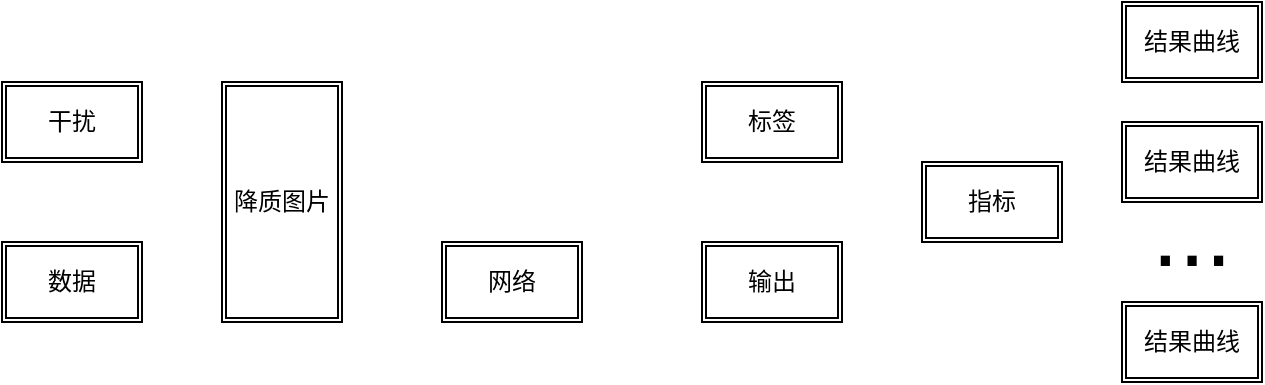 <mxfile version="15.4.1" type="github" pages="2">
  <diagram id="xktnysNyg5yojeHXHqyt" name="Page-1">
    <mxGraphModel dx="782" dy="625" grid="1" gridSize="10" guides="1" tooltips="1" connect="1" arrows="1" fold="1" page="1" pageScale="1" pageWidth="850" pageHeight="1100" math="0" shadow="0">
      <root>
        <mxCell id="0" />
        <mxCell id="1" parent="0" />
        <mxCell id="a9GYUkLsl5Jy0TmvEIVI-1" value="数据" style="shape=ext;double=1;rounded=0;whiteSpace=wrap;html=1;" vertex="1" parent="1">
          <mxGeometry x="90" y="240" width="70" height="40" as="geometry" />
        </mxCell>
        <mxCell id="a9GYUkLsl5Jy0TmvEIVI-2" value="网络" style="shape=ext;double=1;rounded=0;whiteSpace=wrap;html=1;" vertex="1" parent="1">
          <mxGeometry x="310" y="240" width="70" height="40" as="geometry" />
        </mxCell>
        <mxCell id="a9GYUkLsl5Jy0TmvEIVI-3" value="输出" style="shape=ext;double=1;rounded=0;whiteSpace=wrap;html=1;" vertex="1" parent="1">
          <mxGeometry x="440" y="240" width="70" height="40" as="geometry" />
        </mxCell>
        <mxCell id="a9GYUkLsl5Jy0TmvEIVI-4" value="标签" style="shape=ext;double=1;rounded=0;whiteSpace=wrap;html=1;" vertex="1" parent="1">
          <mxGeometry x="440" y="160" width="70" height="40" as="geometry" />
        </mxCell>
        <mxCell id="a9GYUkLsl5Jy0TmvEIVI-5" value="指标" style="shape=ext;double=1;rounded=0;whiteSpace=wrap;html=1;" vertex="1" parent="1">
          <mxGeometry x="550" y="200" width="70" height="40" as="geometry" />
        </mxCell>
        <mxCell id="a9GYUkLsl5Jy0TmvEIVI-6" value="干扰" style="shape=ext;double=1;rounded=0;whiteSpace=wrap;html=1;" vertex="1" parent="1">
          <mxGeometry x="90" y="160" width="70" height="40" as="geometry" />
        </mxCell>
        <mxCell id="a9GYUkLsl5Jy0TmvEIVI-8" value="降质图片" style="shape=ext;double=1;rounded=0;whiteSpace=wrap;html=1;" vertex="1" parent="1">
          <mxGeometry x="200" y="160" width="60" height="120" as="geometry" />
        </mxCell>
        <mxCell id="a9GYUkLsl5Jy0TmvEIVI-10" value="结果曲线" style="shape=ext;double=1;rounded=0;whiteSpace=wrap;html=1;" vertex="1" parent="1">
          <mxGeometry x="650" y="120" width="70" height="40" as="geometry" />
        </mxCell>
        <mxCell id="a9GYUkLsl5Jy0TmvEIVI-12" value="结果曲线" style="shape=ext;double=1;rounded=0;whiteSpace=wrap;html=1;" vertex="1" parent="1">
          <mxGeometry x="650" y="180" width="70" height="40" as="geometry" />
        </mxCell>
        <mxCell id="a9GYUkLsl5Jy0TmvEIVI-13" value="结果曲线" style="shape=ext;double=1;rounded=0;whiteSpace=wrap;html=1;" vertex="1" parent="1">
          <mxGeometry x="650" y="270" width="70" height="40" as="geometry" />
        </mxCell>
        <mxCell id="a9GYUkLsl5Jy0TmvEIVI-21" value="&lt;font style=&quot;font-size: 48px&quot;&gt;...&lt;/font&gt;" style="text;html=1;strokeColor=none;fillColor=none;align=center;verticalAlign=middle;whiteSpace=wrap;rounded=0;" vertex="1" parent="1">
          <mxGeometry x="655" y="220" width="60" height="30" as="geometry" />
        </mxCell>
      </root>
    </mxGraphModel>
  </diagram>
  <diagram id="oMCBJD11H9a38EzsJZl_" name="Page-2">
    <mxGraphModel dx="782" dy="625" grid="1" gridSize="10" guides="1" tooltips="1" connect="1" arrows="1" fold="1" page="1" pageScale="1" pageWidth="850" pageHeight="1100" math="0" shadow="0">
      <root>
        <mxCell id="U_W842l8lAIobfiXpHmZ-0" />
        <mxCell id="U_W842l8lAIobfiXpHmZ-1" parent="U_W842l8lAIobfiXpHmZ-0" />
        <mxCell id="U_W842l8lAIobfiXpHmZ-2" value="数据" style="shape=ext;double=1;rounded=0;whiteSpace=wrap;html=1;" vertex="1" parent="U_W842l8lAIobfiXpHmZ-1">
          <mxGeometry x="50" y="200" width="70" height="40" as="geometry" />
        </mxCell>
        <mxCell id="U_W842l8lAIobfiXpHmZ-4" value="网络" style="shape=ext;double=1;rounded=0;whiteSpace=wrap;html=1;" vertex="1" parent="U_W842l8lAIobfiXpHmZ-1">
          <mxGeometry x="180" y="200" width="70" height="40" as="geometry" />
        </mxCell>
        <mxCell id="U_W842l8lAIobfiXpHmZ-5" value="输出" style="shape=ext;double=1;rounded=0;whiteSpace=wrap;html=1;" vertex="1" parent="U_W842l8lAIobfiXpHmZ-1">
          <mxGeometry x="310" y="200" width="70" height="40" as="geometry" />
        </mxCell>
        <mxCell id="U_W842l8lAIobfiXpHmZ-6" value="标签" style="shape=ext;double=1;rounded=0;whiteSpace=wrap;html=1;" vertex="1" parent="U_W842l8lAIobfiXpHmZ-1">
          <mxGeometry x="310" y="120" width="70" height="40" as="geometry" />
        </mxCell>
        <mxCell id="U_W842l8lAIobfiXpHmZ-8" value="指标" style="shape=ext;double=1;rounded=0;whiteSpace=wrap;html=1;" vertex="1" parent="U_W842l8lAIobfiXpHmZ-1">
          <mxGeometry x="420" y="160" width="70" height="40" as="geometry" />
        </mxCell>
      </root>
    </mxGraphModel>
  </diagram>
</mxfile>
